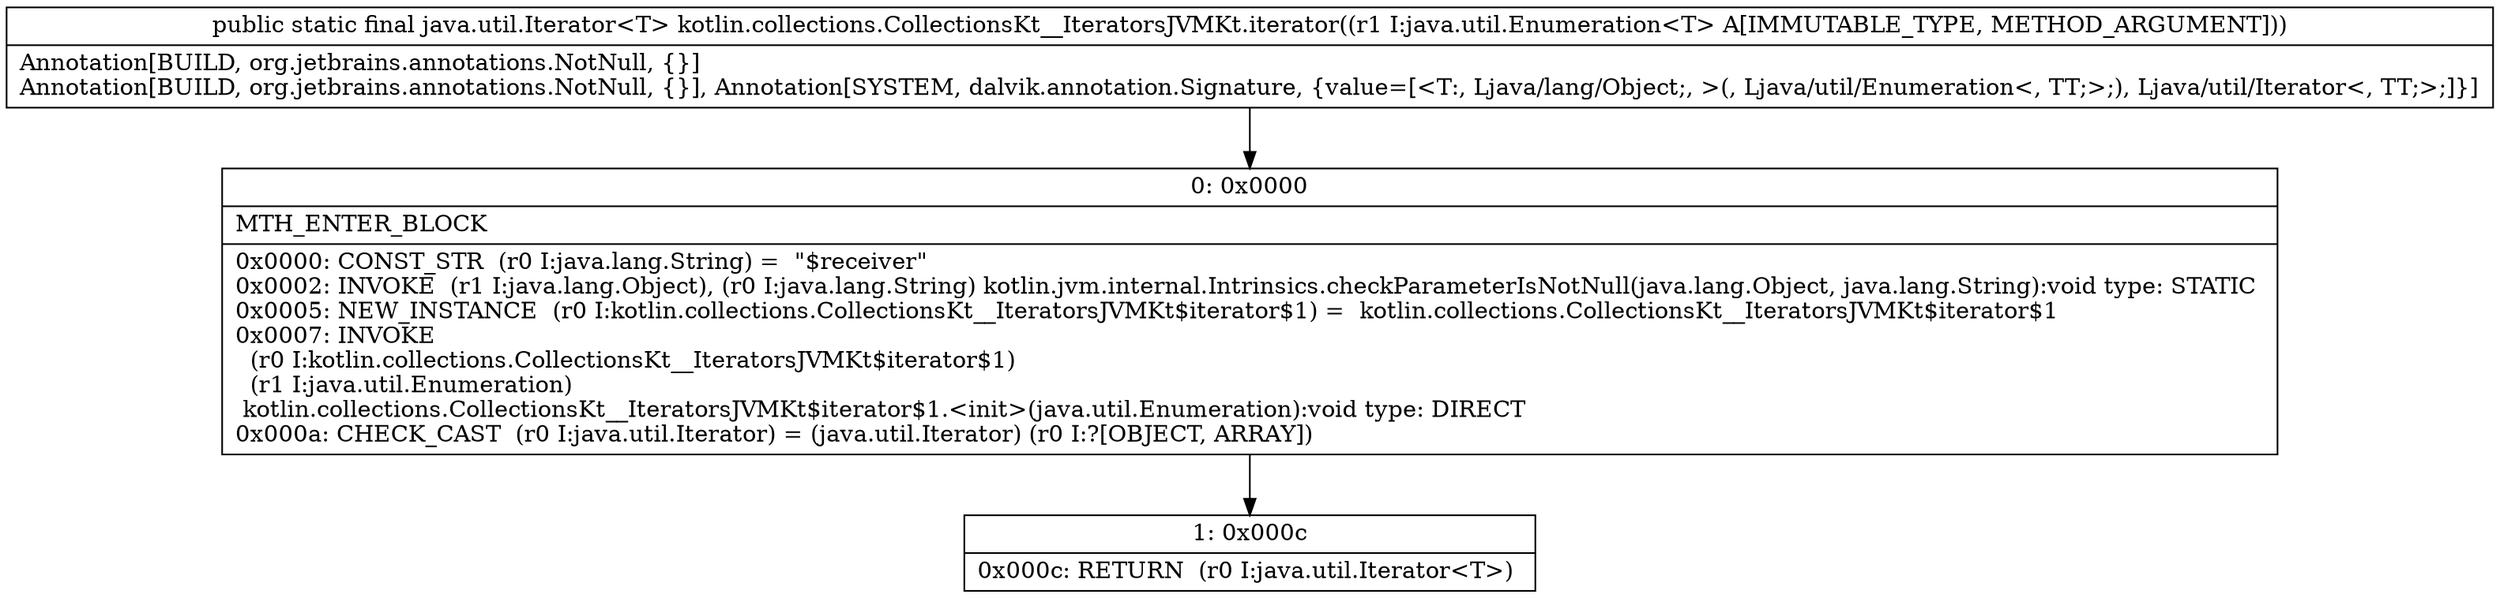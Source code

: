 digraph "CFG forkotlin.collections.CollectionsKt__IteratorsJVMKt.iterator(Ljava\/util\/Enumeration;)Ljava\/util\/Iterator;" {
Node_0 [shape=record,label="{0\:\ 0x0000|MTH_ENTER_BLOCK\l|0x0000: CONST_STR  (r0 I:java.lang.String) =  \"$receiver\" \l0x0002: INVOKE  (r1 I:java.lang.Object), (r0 I:java.lang.String) kotlin.jvm.internal.Intrinsics.checkParameterIsNotNull(java.lang.Object, java.lang.String):void type: STATIC \l0x0005: NEW_INSTANCE  (r0 I:kotlin.collections.CollectionsKt__IteratorsJVMKt$iterator$1) =  kotlin.collections.CollectionsKt__IteratorsJVMKt$iterator$1 \l0x0007: INVOKE  \l  (r0 I:kotlin.collections.CollectionsKt__IteratorsJVMKt$iterator$1)\l  (r1 I:java.util.Enumeration)\l kotlin.collections.CollectionsKt__IteratorsJVMKt$iterator$1.\<init\>(java.util.Enumeration):void type: DIRECT \l0x000a: CHECK_CAST  (r0 I:java.util.Iterator) = (java.util.Iterator) (r0 I:?[OBJECT, ARRAY]) \l}"];
Node_1 [shape=record,label="{1\:\ 0x000c|0x000c: RETURN  (r0 I:java.util.Iterator\<T\>) \l}"];
MethodNode[shape=record,label="{public static final java.util.Iterator\<T\> kotlin.collections.CollectionsKt__IteratorsJVMKt.iterator((r1 I:java.util.Enumeration\<T\> A[IMMUTABLE_TYPE, METHOD_ARGUMENT]))  | Annotation[BUILD, org.jetbrains.annotations.NotNull, \{\}]\lAnnotation[BUILD, org.jetbrains.annotations.NotNull, \{\}], Annotation[SYSTEM, dalvik.annotation.Signature, \{value=[\<T:, Ljava\/lang\/Object;, \>(, Ljava\/util\/Enumeration\<, TT;\>;), Ljava\/util\/Iterator\<, TT;\>;]\}]\l}"];
MethodNode -> Node_0;
Node_0 -> Node_1;
}

